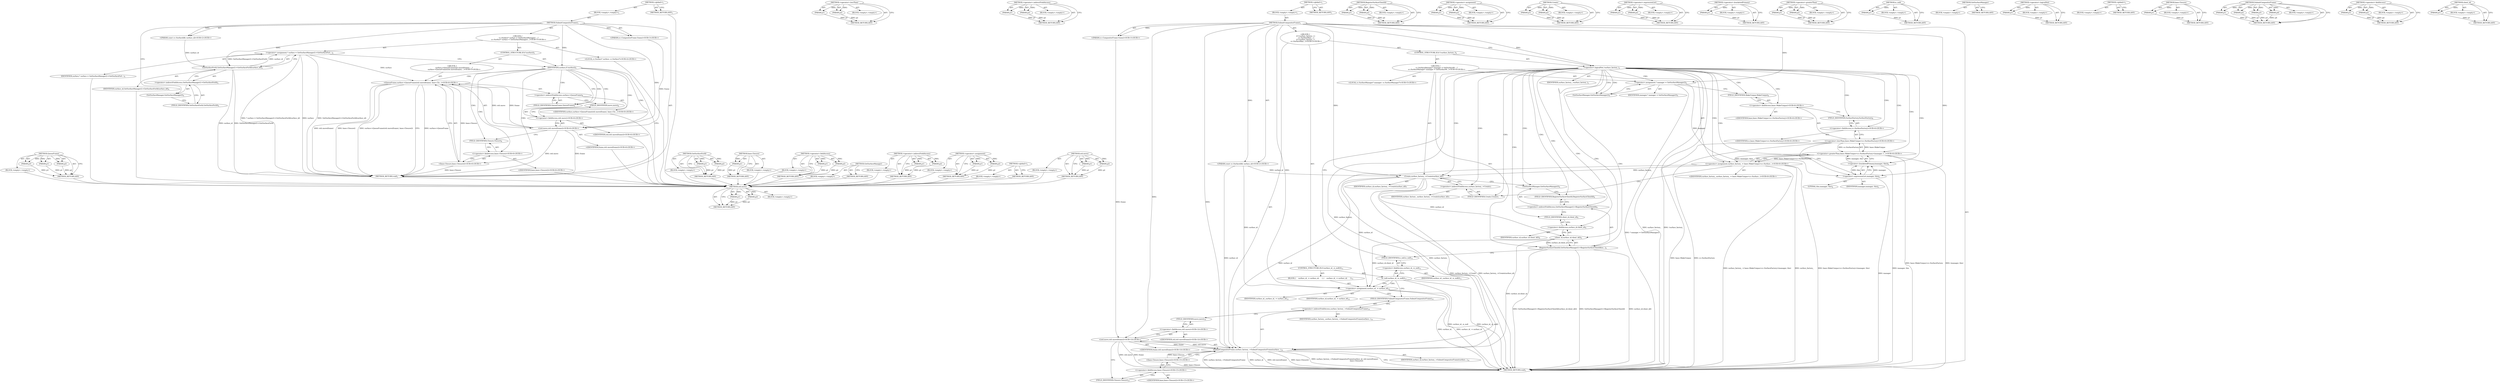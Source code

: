 digraph "client_id" {
vulnerable_75 [label=<(METHOD,QueueFrame)>];
vulnerable_76 [label=<(PARAM,p1)>];
vulnerable_77 [label=<(PARAM,p2)>];
vulnerable_78 [label=<(PARAM,p3)>];
vulnerable_79 [label=<(BLOCK,&lt;empty&gt;,&lt;empty&gt;)>];
vulnerable_80 [label=<(METHOD_RETURN,ANY)>];
vulnerable_6 [label=<(METHOD,&lt;global&gt;)<SUB>1</SUB>>];
vulnerable_7 [label=<(BLOCK,&lt;empty&gt;,&lt;empty&gt;)<SUB>1</SUB>>];
vulnerable_8 [label=<(METHOD,SubmitCompositorFrame)<SUB>1</SUB>>];
vulnerable_9 [label="<(PARAM,const cc::SurfaceId&amp; surface_id)<SUB>2</SUB>>"];
vulnerable_10 [label="<(PARAM,cc::CompositorFrame frame)<SUB>3</SUB>>"];
vulnerable_11 [label="<(BLOCK,{
    cc::Surface* surface = GetSurfaceManager(...,{
    cc::Surface* surface = GetSurfaceManager(...)<SUB>3</SUB>>"];
vulnerable_12 [label="<(LOCAL,cc.Surface* surface: cc.Surface*)<SUB>4</SUB>>"];
vulnerable_13 [label=<(&lt;operator&gt;.assignment,* surface = GetSurfaceManager()-&gt;GetSurfaceForI...)<SUB>4</SUB>>];
vulnerable_14 [label=<(IDENTIFIER,surface,* surface = GetSurfaceManager()-&gt;GetSurfaceForI...)<SUB>4</SUB>>];
vulnerable_15 [label=<(GetSurfaceForId,GetSurfaceManager()-&gt;GetSurfaceForId(surface_id))<SUB>4</SUB>>];
vulnerable_16 [label=<(&lt;operator&gt;.indirectFieldAccess,GetSurfaceManager()-&gt;GetSurfaceForId)<SUB>4</SUB>>];
vulnerable_17 [label=<(GetSurfaceManager,GetSurfaceManager())<SUB>4</SUB>>];
vulnerable_18 [label=<(FIELD_IDENTIFIER,GetSurfaceForId,GetSurfaceForId)<SUB>4</SUB>>];
vulnerable_19 [label=<(IDENTIFIER,surface_id,GetSurfaceManager()-&gt;GetSurfaceForId(surface_id))<SUB>4</SUB>>];
vulnerable_20 [label=<(CONTROL_STRUCTURE,IF,if (surface))<SUB>5</SUB>>];
vulnerable_21 [label=<(IDENTIFIER,surface,if (surface))<SUB>5</SUB>>];
vulnerable_22 [label="<(BLOCK,{
        surface-&gt;QueueFrame(std::move(frame),...,{
        surface-&gt;QueueFrame(std::move(frame),...)<SUB>5</SUB>>"];
vulnerable_23 [label="<(QueueFrame,surface-&gt;QueueFrame(std::move(frame), base::Clo...)<SUB>6</SUB>>"];
vulnerable_24 [label=<(&lt;operator&gt;.indirectFieldAccess,surface-&gt;QueueFrame)<SUB>6</SUB>>];
vulnerable_25 [label="<(IDENTIFIER,surface,surface-&gt;QueueFrame(std::move(frame), base::Clo...)<SUB>6</SUB>>"];
vulnerable_26 [label=<(FIELD_IDENTIFIER,QueueFrame,QueueFrame)<SUB>6</SUB>>];
vulnerable_27 [label="<(std.move,std::move(frame))<SUB>6</SUB>>"];
vulnerable_28 [label="<(&lt;operator&gt;.fieldAccess,std::move)<SUB>6</SUB>>"];
vulnerable_29 [label="<(IDENTIFIER,std,std::move(frame))<SUB>6</SUB>>"];
vulnerable_30 [label=<(FIELD_IDENTIFIER,move,move)<SUB>6</SUB>>];
vulnerable_31 [label="<(IDENTIFIER,frame,std::move(frame))<SUB>6</SUB>>"];
vulnerable_32 [label="<(base.Closure,base::Closure())<SUB>6</SUB>>"];
vulnerable_33 [label="<(&lt;operator&gt;.fieldAccess,base::Closure)<SUB>6</SUB>>"];
vulnerable_34 [label="<(IDENTIFIER,base,base::Closure())<SUB>6</SUB>>"];
vulnerable_35 [label=<(FIELD_IDENTIFIER,Closure,Closure)<SUB>6</SUB>>];
vulnerable_36 [label=<(METHOD_RETURN,void)<SUB>1</SUB>>];
vulnerable_38 [label=<(METHOD_RETURN,ANY)<SUB>1</SUB>>];
vulnerable_62 [label=<(METHOD,GetSurfaceForId)>];
vulnerable_63 [label=<(PARAM,p1)>];
vulnerable_64 [label=<(PARAM,p2)>];
vulnerable_65 [label=<(BLOCK,&lt;empty&gt;,&lt;empty&gt;)>];
vulnerable_66 [label=<(METHOD_RETURN,ANY)>];
vulnerable_91 [label=<(METHOD,base.Closure)>];
vulnerable_92 [label=<(PARAM,p1)>];
vulnerable_93 [label=<(BLOCK,&lt;empty&gt;,&lt;empty&gt;)>];
vulnerable_94 [label=<(METHOD_RETURN,ANY)>];
vulnerable_86 [label=<(METHOD,&lt;operator&gt;.fieldAccess)>];
vulnerable_87 [label=<(PARAM,p1)>];
vulnerable_88 [label=<(PARAM,p2)>];
vulnerable_89 [label=<(BLOCK,&lt;empty&gt;,&lt;empty&gt;)>];
vulnerable_90 [label=<(METHOD_RETURN,ANY)>];
vulnerable_72 [label=<(METHOD,GetSurfaceManager)>];
vulnerable_73 [label=<(BLOCK,&lt;empty&gt;,&lt;empty&gt;)>];
vulnerable_74 [label=<(METHOD_RETURN,ANY)>];
vulnerable_67 [label=<(METHOD,&lt;operator&gt;.indirectFieldAccess)>];
vulnerable_68 [label=<(PARAM,p1)>];
vulnerable_69 [label=<(PARAM,p2)>];
vulnerable_70 [label=<(BLOCK,&lt;empty&gt;,&lt;empty&gt;)>];
vulnerable_71 [label=<(METHOD_RETURN,ANY)>];
vulnerable_57 [label=<(METHOD,&lt;operator&gt;.assignment)>];
vulnerable_58 [label=<(PARAM,p1)>];
vulnerable_59 [label=<(PARAM,p2)>];
vulnerable_60 [label=<(BLOCK,&lt;empty&gt;,&lt;empty&gt;)>];
vulnerable_61 [label=<(METHOD_RETURN,ANY)>];
vulnerable_51 [label=<(METHOD,&lt;global&gt;)<SUB>1</SUB>>];
vulnerable_52 [label=<(BLOCK,&lt;empty&gt;,&lt;empty&gt;)>];
vulnerable_53 [label=<(METHOD_RETURN,ANY)>];
vulnerable_81 [label=<(METHOD,std.move)>];
vulnerable_82 [label=<(PARAM,p1)>];
vulnerable_83 [label=<(PARAM,p2)>];
vulnerable_84 [label=<(BLOCK,&lt;empty&gt;,&lt;empty&gt;)>];
vulnerable_85 [label=<(METHOD_RETURN,ANY)>];
fixed_157 [label=<(METHOD,std.move)>];
fixed_158 [label=<(PARAM,p1)>];
fixed_159 [label=<(PARAM,p2)>];
fixed_160 [label=<(BLOCK,&lt;empty&gt;,&lt;empty&gt;)>];
fixed_161 [label=<(METHOD_RETURN,ANY)>];
fixed_108 [label=<(METHOD,&lt;operator&gt;.lessThan)>];
fixed_109 [label=<(PARAM,p1)>];
fixed_110 [label=<(PARAM,p2)>];
fixed_111 [label=<(BLOCK,&lt;empty&gt;,&lt;empty&gt;)>];
fixed_112 [label=<(METHOD_RETURN,ANY)>];
fixed_132 [label=<(METHOD,&lt;operator&gt;.indirectFieldAccess)>];
fixed_133 [label=<(PARAM,p1)>];
fixed_134 [label=<(PARAM,p2)>];
fixed_135 [label=<(BLOCK,&lt;empty&gt;,&lt;empty&gt;)>];
fixed_136 [label=<(METHOD_RETURN,ANY)>];
fixed_6 [label=<(METHOD,&lt;global&gt;)<SUB>1</SUB>>];
fixed_7 [label=<(BLOCK,&lt;empty&gt;,&lt;empty&gt;)<SUB>1</SUB>>];
fixed_8 [label=<(METHOD,SubmitCompositorFrame)<SUB>1</SUB>>];
fixed_9 [label="<(PARAM,const cc::SurfaceId&amp; surface_id)<SUB>2</SUB>>"];
fixed_10 [label="<(PARAM,cc::CompositorFrame frame)<SUB>3</SUB>>"];
fixed_11 [label="<(BLOCK,{
  if (!surface_factory_) {
    cc::SurfaceMan...,{
  if (!surface_factory_) {
    cc::SurfaceMan...)<SUB>3</SUB>>"];
fixed_12 [label=<(CONTROL_STRUCTURE,IF,if (!surface_factory_))<SUB>4</SUB>>];
fixed_13 [label=<(&lt;operator&gt;.logicalNot,!surface_factory_)<SUB>4</SUB>>];
fixed_14 [label=<(IDENTIFIER,surface_factory_,!surface_factory_)<SUB>4</SUB>>];
fixed_15 [label="<(BLOCK,{
    cc::SurfaceManager* manager = GetSurfaceM...,{
    cc::SurfaceManager* manager = GetSurfaceM...)<SUB>4</SUB>>"];
fixed_16 [label="<(LOCAL,cc.SurfaceManager* manager: cc.SurfaceManager*)<SUB>5</SUB>>"];
fixed_17 [label=<(&lt;operator&gt;.assignment,* manager = GetSurfaceManager())<SUB>5</SUB>>];
fixed_18 [label=<(IDENTIFIER,manager,* manager = GetSurfaceManager())<SUB>5</SUB>>];
fixed_19 [label=<(GetSurfaceManager,GetSurfaceManager())<SUB>5</SUB>>];
fixed_20 [label="<(&lt;operator&gt;.assignment,surface_factory_ = base::MakeUnique&lt;cc::Surface...)<SUB>6</SUB>>"];
fixed_21 [label="<(IDENTIFIER,surface_factory_,surface_factory_ = base::MakeUnique&lt;cc::Surface...)<SUB>6</SUB>>"];
fixed_22 [label="<(&lt;operator&gt;.greaterThan,base::MakeUnique&lt;cc::SurfaceFactory&gt;(manager, t...)<SUB>6</SUB>>"];
fixed_23 [label="<(&lt;operator&gt;.lessThan,base::MakeUnique&lt;cc::SurfaceFactory)<SUB>6</SUB>>"];
fixed_24 [label="<(&lt;operator&gt;.fieldAccess,base::MakeUnique)<SUB>6</SUB>>"];
fixed_25 [label="<(IDENTIFIER,base,base::MakeUnique&lt;cc::SurfaceFactory)<SUB>6</SUB>>"];
fixed_26 [label=<(FIELD_IDENTIFIER,MakeUnique,MakeUnique)<SUB>6</SUB>>];
fixed_27 [label="<(&lt;operator&gt;.fieldAccess,cc::SurfaceFactory)<SUB>6</SUB>>"];
fixed_28 [label="<(IDENTIFIER,cc,base::MakeUnique&lt;cc::SurfaceFactory)<SUB>6</SUB>>"];
fixed_29 [label=<(FIELD_IDENTIFIER,SurfaceFactory,SurfaceFactory)<SUB>6</SUB>>];
fixed_30 [label=<(&lt;operator&gt;.bracketedPrimary,(manager, this))<SUB>6</SUB>>];
fixed_31 [label=<(&lt;operator&gt;.expressionList,manager, this)<SUB>6</SUB>>];
fixed_32 [label=<(IDENTIFIER,manager,manager, this)<SUB>6</SUB>>];
fixed_33 [label=<(LITERAL,this,manager, this)<SUB>6</SUB>>];
fixed_34 [label=<(Create,surface_factory_-&gt;Create(surface_id))<SUB>7</SUB>>];
fixed_35 [label=<(&lt;operator&gt;.indirectFieldAccess,surface_factory_-&gt;Create)<SUB>7</SUB>>];
fixed_36 [label=<(IDENTIFIER,surface_factory_,surface_factory_-&gt;Create(surface_id))<SUB>7</SUB>>];
fixed_37 [label=<(FIELD_IDENTIFIER,Create,Create)<SUB>7</SUB>>];
fixed_38 [label=<(IDENTIFIER,surface_id,surface_factory_-&gt;Create(surface_id))<SUB>7</SUB>>];
fixed_39 [label=<(RegisterSurfaceClientId,GetSurfaceManager()-&gt;RegisterSurfaceClientId(su...)<SUB>9</SUB>>];
fixed_40 [label=<(&lt;operator&gt;.indirectFieldAccess,GetSurfaceManager()-&gt;RegisterSurfaceClientId)<SUB>9</SUB>>];
fixed_41 [label=<(GetSurfaceManager,GetSurfaceManager())<SUB>9</SUB>>];
fixed_42 [label=<(FIELD_IDENTIFIER,RegisterSurfaceClientId,RegisterSurfaceClientId)<SUB>9</SUB>>];
fixed_43 [label=<(client_id,surface_id.client_id())<SUB>9</SUB>>];
fixed_44 [label=<(&lt;operator&gt;.fieldAccess,surface_id.client_id)<SUB>9</SUB>>];
fixed_45 [label=<(IDENTIFIER,surface_id,surface_id.client_id())<SUB>9</SUB>>];
fixed_46 [label=<(FIELD_IDENTIFIER,client_id,client_id)<SUB>9</SUB>>];
fixed_47 [label=<(CONTROL_STRUCTURE,IF,if (surface_id_.is_null()))<SUB>11</SUB>>];
fixed_48 [label=<(is_null,surface_id_.is_null())<SUB>11</SUB>>];
fixed_49 [label=<(&lt;operator&gt;.fieldAccess,surface_id_.is_null)<SUB>11</SUB>>];
fixed_50 [label=<(IDENTIFIER,surface_id_,surface_id_.is_null())<SUB>11</SUB>>];
fixed_51 [label=<(FIELD_IDENTIFIER,is_null,is_null)<SUB>11</SUB>>];
fixed_52 [label=<(BLOCK,{
    surface_id_ = surface_id;
     },{
    surface_id_ = surface_id;
     })<SUB>11</SUB>>];
fixed_53 [label=<(&lt;operator&gt;.assignment,surface_id_ = surface_id)<SUB>12</SUB>>];
fixed_54 [label=<(IDENTIFIER,surface_id_,surface_id_ = surface_id)<SUB>12</SUB>>];
fixed_55 [label=<(IDENTIFIER,surface_id,surface_id_ = surface_id)<SUB>12</SUB>>];
fixed_56 [label=<(SubmitCompositorFrame,surface_factory_-&gt;SubmitCompositorFrame(surface...)<SUB>14</SUB>>];
fixed_57 [label=<(&lt;operator&gt;.indirectFieldAccess,surface_factory_-&gt;SubmitCompositorFrame)<SUB>14</SUB>>];
fixed_58 [label=<(IDENTIFIER,surface_factory_,surface_factory_-&gt;SubmitCompositorFrame(surface...)<SUB>14</SUB>>];
fixed_59 [label=<(FIELD_IDENTIFIER,SubmitCompositorFrame,SubmitCompositorFrame)<SUB>14</SUB>>];
fixed_60 [label=<(IDENTIFIER,surface_id,surface_factory_-&gt;SubmitCompositorFrame(surface...)<SUB>14</SUB>>];
fixed_61 [label="<(std.move,std::move(frame))<SUB>14</SUB>>"];
fixed_62 [label="<(&lt;operator&gt;.fieldAccess,std::move)<SUB>14</SUB>>"];
fixed_63 [label="<(IDENTIFIER,std,std::move(frame))<SUB>14</SUB>>"];
fixed_64 [label=<(FIELD_IDENTIFIER,move,move)<SUB>14</SUB>>];
fixed_65 [label="<(IDENTIFIER,frame,std::move(frame))<SUB>14</SUB>>"];
fixed_66 [label="<(base.Closure,base::Closure())<SUB>15</SUB>>"];
fixed_67 [label="<(&lt;operator&gt;.fieldAccess,base::Closure)<SUB>15</SUB>>"];
fixed_68 [label="<(IDENTIFIER,base,base::Closure())<SUB>15</SUB>>"];
fixed_69 [label=<(FIELD_IDENTIFIER,Closure,Closure)<SUB>15</SUB>>];
fixed_70 [label=<(METHOD_RETURN,void)<SUB>1</SUB>>];
fixed_72 [label=<(METHOD_RETURN,ANY)<SUB>1</SUB>>];
fixed_137 [label=<(METHOD,RegisterSurfaceClientId)>];
fixed_138 [label=<(PARAM,p1)>];
fixed_139 [label=<(PARAM,p2)>];
fixed_140 [label=<(BLOCK,&lt;empty&gt;,&lt;empty&gt;)>];
fixed_141 [label=<(METHOD_RETURN,ANY)>];
fixed_95 [label=<(METHOD,&lt;operator&gt;.assignment)>];
fixed_96 [label=<(PARAM,p1)>];
fixed_97 [label=<(PARAM,p2)>];
fixed_98 [label=<(BLOCK,&lt;empty&gt;,&lt;empty&gt;)>];
fixed_99 [label=<(METHOD_RETURN,ANY)>];
fixed_127 [label=<(METHOD,Create)>];
fixed_128 [label=<(PARAM,p1)>];
fixed_129 [label=<(PARAM,p2)>];
fixed_130 [label=<(BLOCK,&lt;empty&gt;,&lt;empty&gt;)>];
fixed_131 [label=<(METHOD_RETURN,ANY)>];
fixed_122 [label=<(METHOD,&lt;operator&gt;.expressionList)>];
fixed_123 [label=<(PARAM,p1)>];
fixed_124 [label=<(PARAM,p2)>];
fixed_125 [label=<(BLOCK,&lt;empty&gt;,&lt;empty&gt;)>];
fixed_126 [label=<(METHOD_RETURN,ANY)>];
fixed_118 [label=<(METHOD,&lt;operator&gt;.bracketedPrimary)>];
fixed_119 [label=<(PARAM,p1)>];
fixed_120 [label=<(BLOCK,&lt;empty&gt;,&lt;empty&gt;)>];
fixed_121 [label=<(METHOD_RETURN,ANY)>];
fixed_103 [label=<(METHOD,&lt;operator&gt;.greaterThan)>];
fixed_104 [label=<(PARAM,p1)>];
fixed_105 [label=<(PARAM,p2)>];
fixed_106 [label=<(BLOCK,&lt;empty&gt;,&lt;empty&gt;)>];
fixed_107 [label=<(METHOD_RETURN,ANY)>];
fixed_146 [label=<(METHOD,is_null)>];
fixed_147 [label=<(PARAM,p1)>];
fixed_148 [label=<(BLOCK,&lt;empty&gt;,&lt;empty&gt;)>];
fixed_149 [label=<(METHOD_RETURN,ANY)>];
fixed_100 [label=<(METHOD,GetSurfaceManager)>];
fixed_101 [label=<(BLOCK,&lt;empty&gt;,&lt;empty&gt;)>];
fixed_102 [label=<(METHOD_RETURN,ANY)>];
fixed_91 [label=<(METHOD,&lt;operator&gt;.logicalNot)>];
fixed_92 [label=<(PARAM,p1)>];
fixed_93 [label=<(BLOCK,&lt;empty&gt;,&lt;empty&gt;)>];
fixed_94 [label=<(METHOD_RETURN,ANY)>];
fixed_85 [label=<(METHOD,&lt;global&gt;)<SUB>1</SUB>>];
fixed_86 [label=<(BLOCK,&lt;empty&gt;,&lt;empty&gt;)>];
fixed_87 [label=<(METHOD_RETURN,ANY)>];
fixed_162 [label=<(METHOD,base.Closure)>];
fixed_163 [label=<(PARAM,p1)>];
fixed_164 [label=<(BLOCK,&lt;empty&gt;,&lt;empty&gt;)>];
fixed_165 [label=<(METHOD_RETURN,ANY)>];
fixed_150 [label=<(METHOD,SubmitCompositorFrame)>];
fixed_151 [label=<(PARAM,p1)>];
fixed_152 [label=<(PARAM,p2)>];
fixed_153 [label=<(PARAM,p3)>];
fixed_154 [label=<(PARAM,p4)>];
fixed_155 [label=<(BLOCK,&lt;empty&gt;,&lt;empty&gt;)>];
fixed_156 [label=<(METHOD_RETURN,ANY)>];
fixed_113 [label=<(METHOD,&lt;operator&gt;.fieldAccess)>];
fixed_114 [label=<(PARAM,p1)>];
fixed_115 [label=<(PARAM,p2)>];
fixed_116 [label=<(BLOCK,&lt;empty&gt;,&lt;empty&gt;)>];
fixed_117 [label=<(METHOD_RETURN,ANY)>];
fixed_142 [label=<(METHOD,client_id)>];
fixed_143 [label=<(PARAM,p1)>];
fixed_144 [label=<(BLOCK,&lt;empty&gt;,&lt;empty&gt;)>];
fixed_145 [label=<(METHOD_RETURN,ANY)>];
vulnerable_75 -> vulnerable_76  [key=0, label="AST: "];
vulnerable_75 -> vulnerable_76  [key=1, label="DDG: "];
vulnerable_75 -> vulnerable_79  [key=0, label="AST: "];
vulnerable_75 -> vulnerable_77  [key=0, label="AST: "];
vulnerable_75 -> vulnerable_77  [key=1, label="DDG: "];
vulnerable_75 -> vulnerable_80  [key=0, label="AST: "];
vulnerable_75 -> vulnerable_80  [key=1, label="CFG: "];
vulnerable_75 -> vulnerable_78  [key=0, label="AST: "];
vulnerable_75 -> vulnerable_78  [key=1, label="DDG: "];
vulnerable_76 -> vulnerable_80  [key=0, label="DDG: p1"];
vulnerable_77 -> vulnerable_80  [key=0, label="DDG: p2"];
vulnerable_78 -> vulnerable_80  [key=0, label="DDG: p3"];
vulnerable_79 -> fixed_157  [key=0];
vulnerable_80 -> fixed_157  [key=0];
vulnerable_6 -> vulnerable_7  [key=0, label="AST: "];
vulnerable_6 -> vulnerable_38  [key=0, label="AST: "];
vulnerable_6 -> vulnerable_38  [key=1, label="CFG: "];
vulnerable_7 -> vulnerable_8  [key=0, label="AST: "];
vulnerable_8 -> vulnerable_9  [key=0, label="AST: "];
vulnerable_8 -> vulnerable_9  [key=1, label="DDG: "];
vulnerable_8 -> vulnerable_10  [key=0, label="AST: "];
vulnerable_8 -> vulnerable_10  [key=1, label="DDG: "];
vulnerable_8 -> vulnerable_11  [key=0, label="AST: "];
vulnerable_8 -> vulnerable_36  [key=0, label="AST: "];
vulnerable_8 -> vulnerable_17  [key=0, label="CFG: "];
vulnerable_8 -> vulnerable_21  [key=0, label="DDG: "];
vulnerable_8 -> vulnerable_15  [key=0, label="DDG: "];
vulnerable_8 -> vulnerable_27  [key=0, label="DDG: "];
vulnerable_9 -> vulnerable_15  [key=0, label="DDG: surface_id"];
vulnerable_10 -> vulnerable_27  [key=0, label="DDG: frame"];
vulnerable_11 -> vulnerable_12  [key=0, label="AST: "];
vulnerable_11 -> vulnerable_13  [key=0, label="AST: "];
vulnerable_11 -> vulnerable_20  [key=0, label="AST: "];
vulnerable_12 -> fixed_157  [key=0];
vulnerable_13 -> vulnerable_14  [key=0, label="AST: "];
vulnerable_13 -> vulnerable_15  [key=0, label="AST: "];
vulnerable_13 -> vulnerable_21  [key=0, label="CFG: "];
vulnerable_13 -> vulnerable_36  [key=0, label="DDG: surface"];
vulnerable_13 -> vulnerable_36  [key=1, label="DDG: GetSurfaceManager()-&gt;GetSurfaceForId(surface_id)"];
vulnerable_13 -> vulnerable_36  [key=2, label="DDG: * surface = GetSurfaceManager()-&gt;GetSurfaceForId(surface_id)"];
vulnerable_13 -> vulnerable_23  [key=0, label="DDG: surface"];
vulnerable_14 -> fixed_157  [key=0];
vulnerable_15 -> vulnerable_16  [key=0, label="AST: "];
vulnerable_15 -> vulnerable_19  [key=0, label="AST: "];
vulnerable_15 -> vulnerable_13  [key=0, label="CFG: "];
vulnerable_15 -> vulnerable_13  [key=1, label="DDG: GetSurfaceManager()-&gt;GetSurfaceForId"];
vulnerable_15 -> vulnerable_13  [key=2, label="DDG: surface_id"];
vulnerable_15 -> vulnerable_36  [key=0, label="DDG: GetSurfaceManager()-&gt;GetSurfaceForId"];
vulnerable_15 -> vulnerable_36  [key=1, label="DDG: surface_id"];
vulnerable_16 -> vulnerable_17  [key=0, label="AST: "];
vulnerable_16 -> vulnerable_18  [key=0, label="AST: "];
vulnerable_16 -> vulnerable_15  [key=0, label="CFG: "];
vulnerable_17 -> vulnerable_18  [key=0, label="CFG: "];
vulnerable_18 -> vulnerable_16  [key=0, label="CFG: "];
vulnerable_19 -> fixed_157  [key=0];
vulnerable_20 -> vulnerable_21  [key=0, label="AST: "];
vulnerable_20 -> vulnerable_22  [key=0, label="AST: "];
vulnerable_21 -> vulnerable_36  [key=0, label="CFG: "];
vulnerable_21 -> vulnerable_26  [key=0, label="CFG: "];
vulnerable_21 -> vulnerable_26  [key=1, label="CDG: "];
vulnerable_21 -> vulnerable_24  [key=0, label="CDG: "];
vulnerable_21 -> vulnerable_30  [key=0, label="CDG: "];
vulnerable_21 -> vulnerable_32  [key=0, label="CDG: "];
vulnerable_21 -> vulnerable_33  [key=0, label="CDG: "];
vulnerable_21 -> vulnerable_23  [key=0, label="CDG: "];
vulnerable_21 -> vulnerable_28  [key=0, label="CDG: "];
vulnerable_21 -> vulnerable_35  [key=0, label="CDG: "];
vulnerable_21 -> vulnerable_27  [key=0, label="CDG: "];
vulnerable_22 -> vulnerable_23  [key=0, label="AST: "];
vulnerable_23 -> vulnerable_24  [key=0, label="AST: "];
vulnerable_23 -> vulnerable_27  [key=0, label="AST: "];
vulnerable_23 -> vulnerable_32  [key=0, label="AST: "];
vulnerable_23 -> vulnerable_36  [key=0, label="CFG: "];
vulnerable_23 -> vulnerable_36  [key=1, label="DDG: surface-&gt;QueueFrame"];
vulnerable_23 -> vulnerable_36  [key=2, label="DDG: std::move(frame)"];
vulnerable_23 -> vulnerable_36  [key=3, label="DDG: base::Closure()"];
vulnerable_23 -> vulnerable_36  [key=4, label="DDG: surface-&gt;QueueFrame(std::move(frame), base::Closure())"];
vulnerable_24 -> vulnerable_25  [key=0, label="AST: "];
vulnerable_24 -> vulnerable_26  [key=0, label="AST: "];
vulnerable_24 -> vulnerable_30  [key=0, label="CFG: "];
vulnerable_25 -> fixed_157  [key=0];
vulnerable_26 -> vulnerable_24  [key=0, label="CFG: "];
vulnerable_27 -> vulnerable_28  [key=0, label="AST: "];
vulnerable_27 -> vulnerable_31  [key=0, label="AST: "];
vulnerable_27 -> vulnerable_35  [key=0, label="CFG: "];
vulnerable_27 -> vulnerable_36  [key=0, label="DDG: std::move"];
vulnerable_27 -> vulnerable_36  [key=1, label="DDG: frame"];
vulnerable_27 -> vulnerable_23  [key=0, label="DDG: std::move"];
vulnerable_27 -> vulnerable_23  [key=1, label="DDG: frame"];
vulnerable_28 -> vulnerable_29  [key=0, label="AST: "];
vulnerable_28 -> vulnerable_30  [key=0, label="AST: "];
vulnerable_28 -> vulnerable_27  [key=0, label="CFG: "];
vulnerable_29 -> fixed_157  [key=0];
vulnerable_30 -> vulnerable_28  [key=0, label="CFG: "];
vulnerable_31 -> fixed_157  [key=0];
vulnerable_32 -> vulnerable_33  [key=0, label="AST: "];
vulnerable_32 -> vulnerable_23  [key=0, label="CFG: "];
vulnerable_32 -> vulnerable_23  [key=1, label="DDG: base::Closure"];
vulnerable_32 -> vulnerable_36  [key=0, label="DDG: base::Closure"];
vulnerable_33 -> vulnerable_34  [key=0, label="AST: "];
vulnerable_33 -> vulnerable_35  [key=0, label="AST: "];
vulnerable_33 -> vulnerable_32  [key=0, label="CFG: "];
vulnerable_34 -> fixed_157  [key=0];
vulnerable_35 -> vulnerable_33  [key=0, label="CFG: "];
vulnerable_36 -> fixed_157  [key=0];
vulnerable_38 -> fixed_157  [key=0];
vulnerable_62 -> vulnerable_63  [key=0, label="AST: "];
vulnerable_62 -> vulnerable_63  [key=1, label="DDG: "];
vulnerable_62 -> vulnerable_65  [key=0, label="AST: "];
vulnerable_62 -> vulnerable_64  [key=0, label="AST: "];
vulnerable_62 -> vulnerable_64  [key=1, label="DDG: "];
vulnerable_62 -> vulnerable_66  [key=0, label="AST: "];
vulnerable_62 -> vulnerable_66  [key=1, label="CFG: "];
vulnerable_63 -> vulnerable_66  [key=0, label="DDG: p1"];
vulnerable_64 -> vulnerable_66  [key=0, label="DDG: p2"];
vulnerable_65 -> fixed_157  [key=0];
vulnerable_66 -> fixed_157  [key=0];
vulnerable_91 -> vulnerable_92  [key=0, label="AST: "];
vulnerable_91 -> vulnerable_92  [key=1, label="DDG: "];
vulnerable_91 -> vulnerable_93  [key=0, label="AST: "];
vulnerable_91 -> vulnerable_94  [key=0, label="AST: "];
vulnerable_91 -> vulnerable_94  [key=1, label="CFG: "];
vulnerable_92 -> vulnerable_94  [key=0, label="DDG: p1"];
vulnerable_93 -> fixed_157  [key=0];
vulnerable_94 -> fixed_157  [key=0];
vulnerable_86 -> vulnerable_87  [key=0, label="AST: "];
vulnerable_86 -> vulnerable_87  [key=1, label="DDG: "];
vulnerable_86 -> vulnerable_89  [key=0, label="AST: "];
vulnerable_86 -> vulnerable_88  [key=0, label="AST: "];
vulnerable_86 -> vulnerable_88  [key=1, label="DDG: "];
vulnerable_86 -> vulnerable_90  [key=0, label="AST: "];
vulnerable_86 -> vulnerable_90  [key=1, label="CFG: "];
vulnerable_87 -> vulnerable_90  [key=0, label="DDG: p1"];
vulnerable_88 -> vulnerable_90  [key=0, label="DDG: p2"];
vulnerable_89 -> fixed_157  [key=0];
vulnerable_90 -> fixed_157  [key=0];
vulnerable_72 -> vulnerable_73  [key=0, label="AST: "];
vulnerable_72 -> vulnerable_74  [key=0, label="AST: "];
vulnerable_72 -> vulnerable_74  [key=1, label="CFG: "];
vulnerable_73 -> fixed_157  [key=0];
vulnerable_74 -> fixed_157  [key=0];
vulnerable_67 -> vulnerable_68  [key=0, label="AST: "];
vulnerable_67 -> vulnerable_68  [key=1, label="DDG: "];
vulnerable_67 -> vulnerable_70  [key=0, label="AST: "];
vulnerable_67 -> vulnerable_69  [key=0, label="AST: "];
vulnerable_67 -> vulnerable_69  [key=1, label="DDG: "];
vulnerable_67 -> vulnerable_71  [key=0, label="AST: "];
vulnerable_67 -> vulnerable_71  [key=1, label="CFG: "];
vulnerable_68 -> vulnerable_71  [key=0, label="DDG: p1"];
vulnerable_69 -> vulnerable_71  [key=0, label="DDG: p2"];
vulnerable_70 -> fixed_157  [key=0];
vulnerable_71 -> fixed_157  [key=0];
vulnerable_57 -> vulnerable_58  [key=0, label="AST: "];
vulnerable_57 -> vulnerable_58  [key=1, label="DDG: "];
vulnerable_57 -> vulnerable_60  [key=0, label="AST: "];
vulnerable_57 -> vulnerable_59  [key=0, label="AST: "];
vulnerable_57 -> vulnerable_59  [key=1, label="DDG: "];
vulnerable_57 -> vulnerable_61  [key=0, label="AST: "];
vulnerable_57 -> vulnerable_61  [key=1, label="CFG: "];
vulnerable_58 -> vulnerable_61  [key=0, label="DDG: p1"];
vulnerable_59 -> vulnerable_61  [key=0, label="DDG: p2"];
vulnerable_60 -> fixed_157  [key=0];
vulnerable_61 -> fixed_157  [key=0];
vulnerable_51 -> vulnerable_52  [key=0, label="AST: "];
vulnerable_51 -> vulnerable_53  [key=0, label="AST: "];
vulnerable_51 -> vulnerable_53  [key=1, label="CFG: "];
vulnerable_52 -> fixed_157  [key=0];
vulnerable_53 -> fixed_157  [key=0];
vulnerable_81 -> vulnerable_82  [key=0, label="AST: "];
vulnerable_81 -> vulnerable_82  [key=1, label="DDG: "];
vulnerable_81 -> vulnerable_84  [key=0, label="AST: "];
vulnerable_81 -> vulnerable_83  [key=0, label="AST: "];
vulnerable_81 -> vulnerable_83  [key=1, label="DDG: "];
vulnerable_81 -> vulnerable_85  [key=0, label="AST: "];
vulnerable_81 -> vulnerable_85  [key=1, label="CFG: "];
vulnerable_82 -> vulnerable_85  [key=0, label="DDG: p1"];
vulnerable_83 -> vulnerable_85  [key=0, label="DDG: p2"];
vulnerable_84 -> fixed_157  [key=0];
vulnerable_85 -> fixed_157  [key=0];
fixed_157 -> fixed_158  [key=0, label="AST: "];
fixed_157 -> fixed_158  [key=1, label="DDG: "];
fixed_157 -> fixed_160  [key=0, label="AST: "];
fixed_157 -> fixed_159  [key=0, label="AST: "];
fixed_157 -> fixed_159  [key=1, label="DDG: "];
fixed_157 -> fixed_161  [key=0, label="AST: "];
fixed_157 -> fixed_161  [key=1, label="CFG: "];
fixed_158 -> fixed_161  [key=0, label="DDG: p1"];
fixed_159 -> fixed_161  [key=0, label="DDG: p2"];
fixed_108 -> fixed_109  [key=0, label="AST: "];
fixed_108 -> fixed_109  [key=1, label="DDG: "];
fixed_108 -> fixed_111  [key=0, label="AST: "];
fixed_108 -> fixed_110  [key=0, label="AST: "];
fixed_108 -> fixed_110  [key=1, label="DDG: "];
fixed_108 -> fixed_112  [key=0, label="AST: "];
fixed_108 -> fixed_112  [key=1, label="CFG: "];
fixed_109 -> fixed_112  [key=0, label="DDG: p1"];
fixed_110 -> fixed_112  [key=0, label="DDG: p2"];
fixed_132 -> fixed_133  [key=0, label="AST: "];
fixed_132 -> fixed_133  [key=1, label="DDG: "];
fixed_132 -> fixed_135  [key=0, label="AST: "];
fixed_132 -> fixed_134  [key=0, label="AST: "];
fixed_132 -> fixed_134  [key=1, label="DDG: "];
fixed_132 -> fixed_136  [key=0, label="AST: "];
fixed_132 -> fixed_136  [key=1, label="CFG: "];
fixed_133 -> fixed_136  [key=0, label="DDG: p1"];
fixed_134 -> fixed_136  [key=0, label="DDG: p2"];
fixed_6 -> fixed_7  [key=0, label="AST: "];
fixed_6 -> fixed_72  [key=0, label="AST: "];
fixed_6 -> fixed_72  [key=1, label="CFG: "];
fixed_7 -> fixed_8  [key=0, label="AST: "];
fixed_8 -> fixed_9  [key=0, label="AST: "];
fixed_8 -> fixed_9  [key=1, label="DDG: "];
fixed_8 -> fixed_10  [key=0, label="AST: "];
fixed_8 -> fixed_10  [key=1, label="DDG: "];
fixed_8 -> fixed_11  [key=0, label="AST: "];
fixed_8 -> fixed_70  [key=0, label="AST: "];
fixed_8 -> fixed_13  [key=0, label="CFG: "];
fixed_8 -> fixed_13  [key=1, label="DDG: "];
fixed_8 -> fixed_56  [key=0, label="DDG: "];
fixed_8 -> fixed_17  [key=0, label="DDG: "];
fixed_8 -> fixed_53  [key=0, label="DDG: "];
fixed_8 -> fixed_61  [key=0, label="DDG: "];
fixed_8 -> fixed_34  [key=0, label="DDG: "];
fixed_8 -> fixed_31  [key=0, label="DDG: "];
fixed_9 -> fixed_56  [key=0, label="DDG: surface_id"];
fixed_9 -> fixed_53  [key=0, label="DDG: surface_id"];
fixed_9 -> fixed_34  [key=0, label="DDG: surface_id"];
fixed_10 -> fixed_61  [key=0, label="DDG: frame"];
fixed_11 -> fixed_12  [key=0, label="AST: "];
fixed_11 -> fixed_47  [key=0, label="AST: "];
fixed_11 -> fixed_56  [key=0, label="AST: "];
fixed_12 -> fixed_13  [key=0, label="AST: "];
fixed_12 -> fixed_15  [key=0, label="AST: "];
fixed_13 -> fixed_14  [key=0, label="AST: "];
fixed_13 -> fixed_19  [key=0, label="CFG: "];
fixed_13 -> fixed_19  [key=1, label="CDG: "];
fixed_13 -> fixed_51  [key=0, label="CFG: "];
fixed_13 -> fixed_70  [key=0, label="DDG: surface_factory_"];
fixed_13 -> fixed_70  [key=1, label="DDG: !surface_factory_"];
fixed_13 -> fixed_56  [key=0, label="DDG: surface_factory_"];
fixed_13 -> fixed_24  [key=0, label="CDG: "];
fixed_13 -> fixed_17  [key=0, label="CDG: "];
fixed_13 -> fixed_30  [key=0, label="CDG: "];
fixed_13 -> fixed_34  [key=0, label="CDG: "];
fixed_13 -> fixed_26  [key=0, label="CDG: "];
fixed_13 -> fixed_42  [key=0, label="CDG: "];
fixed_13 -> fixed_23  [key=0, label="CDG: "];
fixed_13 -> fixed_37  [key=0, label="CDG: "];
fixed_13 -> fixed_46  [key=0, label="CDG: "];
fixed_13 -> fixed_20  [key=0, label="CDG: "];
fixed_13 -> fixed_22  [key=0, label="CDG: "];
fixed_13 -> fixed_41  [key=0, label="CDG: "];
fixed_13 -> fixed_27  [key=0, label="CDG: "];
fixed_13 -> fixed_40  [key=0, label="CDG: "];
fixed_13 -> fixed_29  [key=0, label="CDG: "];
fixed_13 -> fixed_44  [key=0, label="CDG: "];
fixed_13 -> fixed_35  [key=0, label="CDG: "];
fixed_13 -> fixed_39  [key=0, label="CDG: "];
fixed_13 -> fixed_31  [key=0, label="CDG: "];
fixed_13 -> fixed_43  [key=0, label="CDG: "];
fixed_15 -> fixed_16  [key=0, label="AST: "];
fixed_15 -> fixed_17  [key=0, label="AST: "];
fixed_15 -> fixed_20  [key=0, label="AST: "];
fixed_15 -> fixed_34  [key=0, label="AST: "];
fixed_15 -> fixed_39  [key=0, label="AST: "];
fixed_17 -> fixed_18  [key=0, label="AST: "];
fixed_17 -> fixed_19  [key=0, label="AST: "];
fixed_17 -> fixed_26  [key=0, label="CFG: "];
fixed_17 -> fixed_70  [key=0, label="DDG: * manager = GetSurfaceManager()"];
fixed_17 -> fixed_31  [key=0, label="DDG: manager"];
fixed_19 -> fixed_17  [key=0, label="CFG: "];
fixed_20 -> fixed_21  [key=0, label="AST: "];
fixed_20 -> fixed_22  [key=0, label="AST: "];
fixed_20 -> fixed_37  [key=0, label="CFG: "];
fixed_20 -> fixed_70  [key=0, label="DDG: surface_factory_"];
fixed_20 -> fixed_70  [key=1, label="DDG: base::MakeUnique&lt;cc::SurfaceFactory&gt;(manager, this)"];
fixed_20 -> fixed_70  [key=2, label="DDG: surface_factory_ = base::MakeUnique&lt;cc::SurfaceFactory&gt;(manager, this)"];
fixed_20 -> fixed_56  [key=0, label="DDG: surface_factory_"];
fixed_20 -> fixed_34  [key=0, label="DDG: surface_factory_"];
fixed_22 -> fixed_23  [key=0, label="AST: "];
fixed_22 -> fixed_30  [key=0, label="AST: "];
fixed_22 -> fixed_20  [key=0, label="CFG: "];
fixed_22 -> fixed_20  [key=1, label="DDG: base::MakeUnique&lt;cc::SurfaceFactory"];
fixed_22 -> fixed_20  [key=2, label="DDG: (manager, this)"];
fixed_22 -> fixed_70  [key=0, label="DDG: base::MakeUnique&lt;cc::SurfaceFactory"];
fixed_22 -> fixed_70  [key=1, label="DDG: (manager, this)"];
fixed_23 -> fixed_24  [key=0, label="AST: "];
fixed_23 -> fixed_27  [key=0, label="AST: "];
fixed_23 -> fixed_31  [key=0, label="CFG: "];
fixed_23 -> fixed_70  [key=0, label="DDG: base::MakeUnique"];
fixed_23 -> fixed_70  [key=1, label="DDG: cc::SurfaceFactory"];
fixed_23 -> fixed_22  [key=0, label="DDG: base::MakeUnique"];
fixed_23 -> fixed_22  [key=1, label="DDG: cc::SurfaceFactory"];
fixed_24 -> fixed_25  [key=0, label="AST: "];
fixed_24 -> fixed_26  [key=0, label="AST: "];
fixed_24 -> fixed_29  [key=0, label="CFG: "];
fixed_26 -> fixed_24  [key=0, label="CFG: "];
fixed_27 -> fixed_28  [key=0, label="AST: "];
fixed_27 -> fixed_29  [key=0, label="AST: "];
fixed_27 -> fixed_23  [key=0, label="CFG: "];
fixed_29 -> fixed_27  [key=0, label="CFG: "];
fixed_30 -> fixed_31  [key=0, label="AST: "];
fixed_30 -> fixed_22  [key=0, label="CFG: "];
fixed_30 -> fixed_22  [key=1, label="DDG: manager, this"];
fixed_30 -> fixed_70  [key=0, label="DDG: manager, this"];
fixed_31 -> fixed_32  [key=0, label="AST: "];
fixed_31 -> fixed_33  [key=0, label="AST: "];
fixed_31 -> fixed_30  [key=0, label="CFG: "];
fixed_31 -> fixed_30  [key=1, label="DDG: manager"];
fixed_31 -> fixed_30  [key=2, label="DDG: this"];
fixed_31 -> fixed_70  [key=0, label="DDG: manager"];
fixed_34 -> fixed_35  [key=0, label="AST: "];
fixed_34 -> fixed_38  [key=0, label="AST: "];
fixed_34 -> fixed_41  [key=0, label="CFG: "];
fixed_34 -> fixed_70  [key=0, label="DDG: surface_factory_-&gt;Create"];
fixed_34 -> fixed_70  [key=1, label="DDG: surface_factory_-&gt;Create(surface_id)"];
fixed_34 -> fixed_56  [key=0, label="DDG: surface_id"];
fixed_34 -> fixed_53  [key=0, label="DDG: surface_id"];
fixed_34 -> fixed_43  [key=0, label="DDG: surface_id"];
fixed_35 -> fixed_36  [key=0, label="AST: "];
fixed_35 -> fixed_37  [key=0, label="AST: "];
fixed_35 -> fixed_34  [key=0, label="CFG: "];
fixed_37 -> fixed_35  [key=0, label="CFG: "];
fixed_39 -> fixed_40  [key=0, label="AST: "];
fixed_39 -> fixed_43  [key=0, label="AST: "];
fixed_39 -> fixed_51  [key=0, label="CFG: "];
fixed_39 -> fixed_70  [key=0, label="DDG: GetSurfaceManager()-&gt;RegisterSurfaceClientId"];
fixed_39 -> fixed_70  [key=1, label="DDG: surface_id.client_id()"];
fixed_39 -> fixed_70  [key=2, label="DDG: GetSurfaceManager()-&gt;RegisterSurfaceClientId(surface_id.client_id())"];
fixed_40 -> fixed_41  [key=0, label="AST: "];
fixed_40 -> fixed_42  [key=0, label="AST: "];
fixed_40 -> fixed_46  [key=0, label="CFG: "];
fixed_41 -> fixed_42  [key=0, label="CFG: "];
fixed_42 -> fixed_40  [key=0, label="CFG: "];
fixed_43 -> fixed_44  [key=0, label="AST: "];
fixed_43 -> fixed_39  [key=0, label="CFG: "];
fixed_43 -> fixed_39  [key=1, label="DDG: surface_id.client_id"];
fixed_43 -> fixed_56  [key=0, label="DDG: surface_id.client_id"];
fixed_43 -> fixed_53  [key=0, label="DDG: surface_id.client_id"];
fixed_44 -> fixed_45  [key=0, label="AST: "];
fixed_44 -> fixed_46  [key=0, label="AST: "];
fixed_44 -> fixed_43  [key=0, label="CFG: "];
fixed_46 -> fixed_44  [key=0, label="CFG: "];
fixed_47 -> fixed_48  [key=0, label="AST: "];
fixed_47 -> fixed_52  [key=0, label="AST: "];
fixed_48 -> fixed_49  [key=0, label="AST: "];
fixed_48 -> fixed_53  [key=0, label="CFG: "];
fixed_48 -> fixed_53  [key=1, label="CDG: "];
fixed_48 -> fixed_59  [key=0, label="CFG: "];
fixed_48 -> fixed_70  [key=0, label="DDG: surface_id_.is_null"];
fixed_48 -> fixed_70  [key=1, label="DDG: surface_id_.is_null()"];
fixed_49 -> fixed_50  [key=0, label="AST: "];
fixed_49 -> fixed_51  [key=0, label="AST: "];
fixed_49 -> fixed_48  [key=0, label="CFG: "];
fixed_51 -> fixed_49  [key=0, label="CFG: "];
fixed_52 -> fixed_53  [key=0, label="AST: "];
fixed_53 -> fixed_54  [key=0, label="AST: "];
fixed_53 -> fixed_55  [key=0, label="AST: "];
fixed_53 -> fixed_59  [key=0, label="CFG: "];
fixed_53 -> fixed_70  [key=0, label="DDG: surface_id_"];
fixed_53 -> fixed_70  [key=1, label="DDG: surface_id_ = surface_id"];
fixed_56 -> fixed_57  [key=0, label="AST: "];
fixed_56 -> fixed_60  [key=0, label="AST: "];
fixed_56 -> fixed_61  [key=0, label="AST: "];
fixed_56 -> fixed_66  [key=0, label="AST: "];
fixed_56 -> fixed_70  [key=0, label="CFG: "];
fixed_56 -> fixed_70  [key=1, label="DDG: surface_factory_-&gt;SubmitCompositorFrame"];
fixed_56 -> fixed_70  [key=2, label="DDG: surface_id"];
fixed_56 -> fixed_70  [key=3, label="DDG: std::move(frame)"];
fixed_56 -> fixed_70  [key=4, label="DDG: base::Closure()"];
fixed_56 -> fixed_70  [key=5, label="DDG: surface_factory_-&gt;SubmitCompositorFrame(surface_id, std::move(frame),
                                            base::Closure())"];
fixed_57 -> fixed_58  [key=0, label="AST: "];
fixed_57 -> fixed_59  [key=0, label="AST: "];
fixed_57 -> fixed_64  [key=0, label="CFG: "];
fixed_59 -> fixed_57  [key=0, label="CFG: "];
fixed_61 -> fixed_62  [key=0, label="AST: "];
fixed_61 -> fixed_65  [key=0, label="AST: "];
fixed_61 -> fixed_69  [key=0, label="CFG: "];
fixed_61 -> fixed_70  [key=0, label="DDG: std::move"];
fixed_61 -> fixed_70  [key=1, label="DDG: frame"];
fixed_61 -> fixed_56  [key=0, label="DDG: std::move"];
fixed_61 -> fixed_56  [key=1, label="DDG: frame"];
fixed_62 -> fixed_63  [key=0, label="AST: "];
fixed_62 -> fixed_64  [key=0, label="AST: "];
fixed_62 -> fixed_61  [key=0, label="CFG: "];
fixed_64 -> fixed_62  [key=0, label="CFG: "];
fixed_66 -> fixed_67  [key=0, label="AST: "];
fixed_66 -> fixed_56  [key=0, label="CFG: "];
fixed_66 -> fixed_56  [key=1, label="DDG: base::Closure"];
fixed_66 -> fixed_70  [key=0, label="DDG: base::Closure"];
fixed_67 -> fixed_68  [key=0, label="AST: "];
fixed_67 -> fixed_69  [key=0, label="AST: "];
fixed_67 -> fixed_66  [key=0, label="CFG: "];
fixed_69 -> fixed_67  [key=0, label="CFG: "];
fixed_137 -> fixed_138  [key=0, label="AST: "];
fixed_137 -> fixed_138  [key=1, label="DDG: "];
fixed_137 -> fixed_140  [key=0, label="AST: "];
fixed_137 -> fixed_139  [key=0, label="AST: "];
fixed_137 -> fixed_139  [key=1, label="DDG: "];
fixed_137 -> fixed_141  [key=0, label="AST: "];
fixed_137 -> fixed_141  [key=1, label="CFG: "];
fixed_138 -> fixed_141  [key=0, label="DDG: p1"];
fixed_139 -> fixed_141  [key=0, label="DDG: p2"];
fixed_95 -> fixed_96  [key=0, label="AST: "];
fixed_95 -> fixed_96  [key=1, label="DDG: "];
fixed_95 -> fixed_98  [key=0, label="AST: "];
fixed_95 -> fixed_97  [key=0, label="AST: "];
fixed_95 -> fixed_97  [key=1, label="DDG: "];
fixed_95 -> fixed_99  [key=0, label="AST: "];
fixed_95 -> fixed_99  [key=1, label="CFG: "];
fixed_96 -> fixed_99  [key=0, label="DDG: p1"];
fixed_97 -> fixed_99  [key=0, label="DDG: p2"];
fixed_127 -> fixed_128  [key=0, label="AST: "];
fixed_127 -> fixed_128  [key=1, label="DDG: "];
fixed_127 -> fixed_130  [key=0, label="AST: "];
fixed_127 -> fixed_129  [key=0, label="AST: "];
fixed_127 -> fixed_129  [key=1, label="DDG: "];
fixed_127 -> fixed_131  [key=0, label="AST: "];
fixed_127 -> fixed_131  [key=1, label="CFG: "];
fixed_128 -> fixed_131  [key=0, label="DDG: p1"];
fixed_129 -> fixed_131  [key=0, label="DDG: p2"];
fixed_122 -> fixed_123  [key=0, label="AST: "];
fixed_122 -> fixed_123  [key=1, label="DDG: "];
fixed_122 -> fixed_125  [key=0, label="AST: "];
fixed_122 -> fixed_124  [key=0, label="AST: "];
fixed_122 -> fixed_124  [key=1, label="DDG: "];
fixed_122 -> fixed_126  [key=0, label="AST: "];
fixed_122 -> fixed_126  [key=1, label="CFG: "];
fixed_123 -> fixed_126  [key=0, label="DDG: p1"];
fixed_124 -> fixed_126  [key=0, label="DDG: p2"];
fixed_118 -> fixed_119  [key=0, label="AST: "];
fixed_118 -> fixed_119  [key=1, label="DDG: "];
fixed_118 -> fixed_120  [key=0, label="AST: "];
fixed_118 -> fixed_121  [key=0, label="AST: "];
fixed_118 -> fixed_121  [key=1, label="CFG: "];
fixed_119 -> fixed_121  [key=0, label="DDG: p1"];
fixed_103 -> fixed_104  [key=0, label="AST: "];
fixed_103 -> fixed_104  [key=1, label="DDG: "];
fixed_103 -> fixed_106  [key=0, label="AST: "];
fixed_103 -> fixed_105  [key=0, label="AST: "];
fixed_103 -> fixed_105  [key=1, label="DDG: "];
fixed_103 -> fixed_107  [key=0, label="AST: "];
fixed_103 -> fixed_107  [key=1, label="CFG: "];
fixed_104 -> fixed_107  [key=0, label="DDG: p1"];
fixed_105 -> fixed_107  [key=0, label="DDG: p2"];
fixed_146 -> fixed_147  [key=0, label="AST: "];
fixed_146 -> fixed_147  [key=1, label="DDG: "];
fixed_146 -> fixed_148  [key=0, label="AST: "];
fixed_146 -> fixed_149  [key=0, label="AST: "];
fixed_146 -> fixed_149  [key=1, label="CFG: "];
fixed_147 -> fixed_149  [key=0, label="DDG: p1"];
fixed_100 -> fixed_101  [key=0, label="AST: "];
fixed_100 -> fixed_102  [key=0, label="AST: "];
fixed_100 -> fixed_102  [key=1, label="CFG: "];
fixed_91 -> fixed_92  [key=0, label="AST: "];
fixed_91 -> fixed_92  [key=1, label="DDG: "];
fixed_91 -> fixed_93  [key=0, label="AST: "];
fixed_91 -> fixed_94  [key=0, label="AST: "];
fixed_91 -> fixed_94  [key=1, label="CFG: "];
fixed_92 -> fixed_94  [key=0, label="DDG: p1"];
fixed_85 -> fixed_86  [key=0, label="AST: "];
fixed_85 -> fixed_87  [key=0, label="AST: "];
fixed_85 -> fixed_87  [key=1, label="CFG: "];
fixed_162 -> fixed_163  [key=0, label="AST: "];
fixed_162 -> fixed_163  [key=1, label="DDG: "];
fixed_162 -> fixed_164  [key=0, label="AST: "];
fixed_162 -> fixed_165  [key=0, label="AST: "];
fixed_162 -> fixed_165  [key=1, label="CFG: "];
fixed_163 -> fixed_165  [key=0, label="DDG: p1"];
fixed_150 -> fixed_151  [key=0, label="AST: "];
fixed_150 -> fixed_151  [key=1, label="DDG: "];
fixed_150 -> fixed_155  [key=0, label="AST: "];
fixed_150 -> fixed_152  [key=0, label="AST: "];
fixed_150 -> fixed_152  [key=1, label="DDG: "];
fixed_150 -> fixed_156  [key=0, label="AST: "];
fixed_150 -> fixed_156  [key=1, label="CFG: "];
fixed_150 -> fixed_153  [key=0, label="AST: "];
fixed_150 -> fixed_153  [key=1, label="DDG: "];
fixed_150 -> fixed_154  [key=0, label="AST: "];
fixed_150 -> fixed_154  [key=1, label="DDG: "];
fixed_151 -> fixed_156  [key=0, label="DDG: p1"];
fixed_152 -> fixed_156  [key=0, label="DDG: p2"];
fixed_153 -> fixed_156  [key=0, label="DDG: p3"];
fixed_154 -> fixed_156  [key=0, label="DDG: p4"];
fixed_113 -> fixed_114  [key=0, label="AST: "];
fixed_113 -> fixed_114  [key=1, label="DDG: "];
fixed_113 -> fixed_116  [key=0, label="AST: "];
fixed_113 -> fixed_115  [key=0, label="AST: "];
fixed_113 -> fixed_115  [key=1, label="DDG: "];
fixed_113 -> fixed_117  [key=0, label="AST: "];
fixed_113 -> fixed_117  [key=1, label="CFG: "];
fixed_114 -> fixed_117  [key=0, label="DDG: p1"];
fixed_115 -> fixed_117  [key=0, label="DDG: p2"];
fixed_142 -> fixed_143  [key=0, label="AST: "];
fixed_142 -> fixed_143  [key=1, label="DDG: "];
fixed_142 -> fixed_144  [key=0, label="AST: "];
fixed_142 -> fixed_145  [key=0, label="AST: "];
fixed_142 -> fixed_145  [key=1, label="CFG: "];
fixed_143 -> fixed_145  [key=0, label="DDG: p1"];
}
